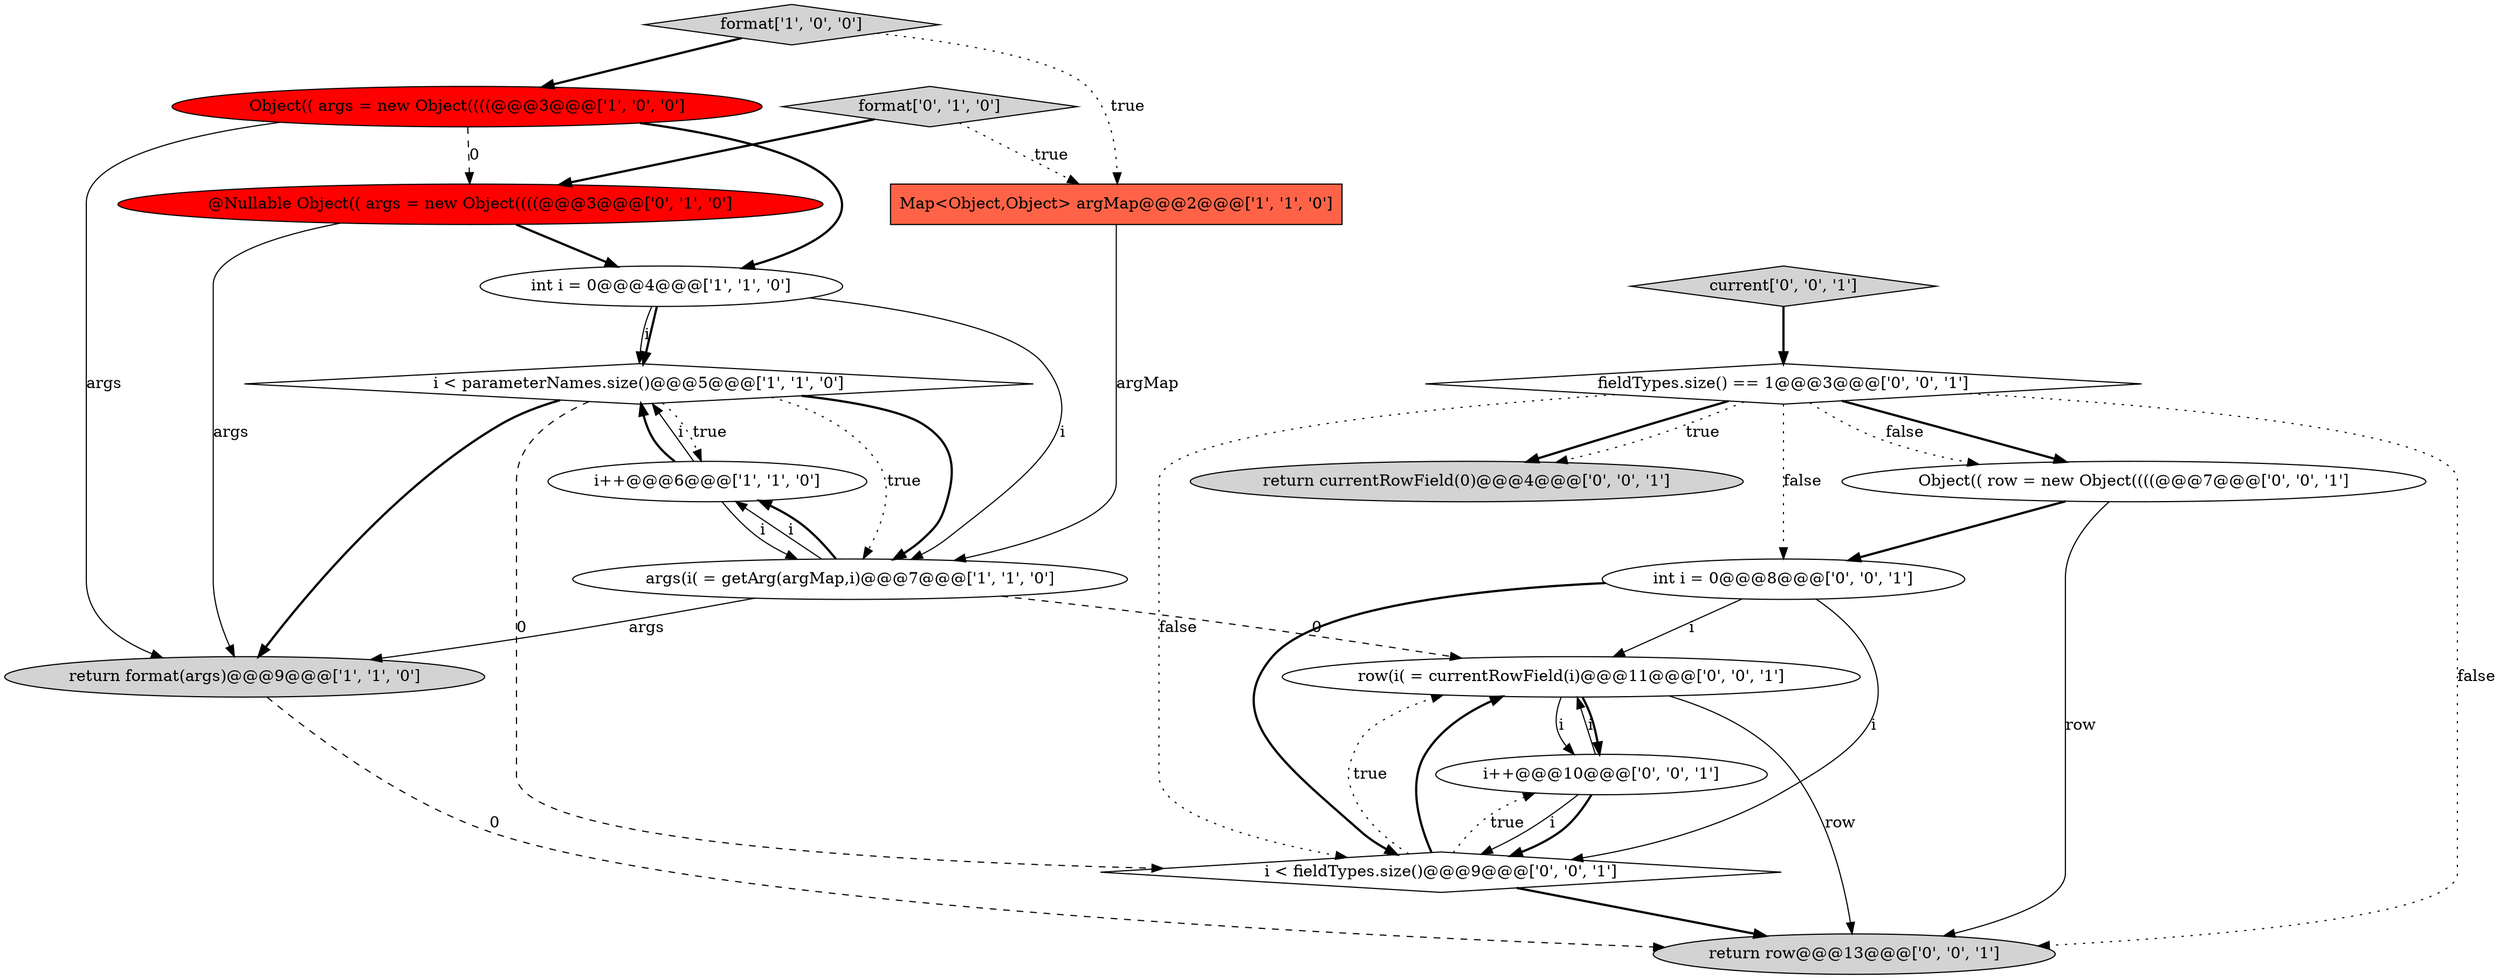 digraph {
13 [style = filled, label = "Object(( row = new Object((((@@@7@@@['0', '0', '1']", fillcolor = white, shape = ellipse image = "AAA0AAABBB3BBB"];
0 [style = filled, label = "Map<Object,Object> argMap@@@2@@@['1', '1', '0']", fillcolor = tomato, shape = box image = "AAA0AAABBB1BBB"];
10 [style = filled, label = "i++@@@10@@@['0', '0', '1']", fillcolor = white, shape = ellipse image = "AAA0AAABBB3BBB"];
17 [style = filled, label = "current['0', '0', '1']", fillcolor = lightgray, shape = diamond image = "AAA0AAABBB3BBB"];
8 [style = filled, label = "@Nullable Object(( args = new Object((((@@@3@@@['0', '1', '0']", fillcolor = red, shape = ellipse image = "AAA1AAABBB2BBB"];
9 [style = filled, label = "format['0', '1', '0']", fillcolor = lightgray, shape = diamond image = "AAA0AAABBB2BBB"];
7 [style = filled, label = "return format(args)@@@9@@@['1', '1', '0']", fillcolor = lightgray, shape = ellipse image = "AAA0AAABBB1BBB"];
1 [style = filled, label = "int i = 0@@@4@@@['1', '1', '0']", fillcolor = white, shape = ellipse image = "AAA0AAABBB1BBB"];
14 [style = filled, label = "row(i( = currentRowField(i)@@@11@@@['0', '0', '1']", fillcolor = white, shape = ellipse image = "AAA0AAABBB3BBB"];
3 [style = filled, label = "i < parameterNames.size()@@@5@@@['1', '1', '0']", fillcolor = white, shape = diamond image = "AAA0AAABBB1BBB"];
16 [style = filled, label = "i < fieldTypes.size()@@@9@@@['0', '0', '1']", fillcolor = white, shape = diamond image = "AAA0AAABBB3BBB"];
15 [style = filled, label = "fieldTypes.size() == 1@@@3@@@['0', '0', '1']", fillcolor = white, shape = diamond image = "AAA0AAABBB3BBB"];
2 [style = filled, label = "Object(( args = new Object((((@@@3@@@['1', '0', '0']", fillcolor = red, shape = ellipse image = "AAA1AAABBB1BBB"];
18 [style = filled, label = "int i = 0@@@8@@@['0', '0', '1']", fillcolor = white, shape = ellipse image = "AAA0AAABBB3BBB"];
5 [style = filled, label = "i++@@@6@@@['1', '1', '0']", fillcolor = white, shape = ellipse image = "AAA0AAABBB1BBB"];
6 [style = filled, label = "args(i( = getArg(argMap,i)@@@7@@@['1', '1', '0']", fillcolor = white, shape = ellipse image = "AAA0AAABBB1BBB"];
11 [style = filled, label = "return currentRowField(0)@@@4@@@['0', '0', '1']", fillcolor = lightgray, shape = ellipse image = "AAA0AAABBB3BBB"];
4 [style = filled, label = "format['1', '0', '0']", fillcolor = lightgray, shape = diamond image = "AAA0AAABBB1BBB"];
12 [style = filled, label = "return row@@@13@@@['0', '0', '1']", fillcolor = lightgray, shape = ellipse image = "AAA0AAABBB3BBB"];
5->3 [style = bold, label=""];
15->13 [style = bold, label=""];
9->0 [style = dotted, label="true"];
1->6 [style = solid, label="i"];
5->3 [style = solid, label="i"];
6->5 [style = solid, label="i"];
18->16 [style = solid, label="i"];
2->1 [style = bold, label=""];
4->0 [style = dotted, label="true"];
1->3 [style = bold, label=""];
14->10 [style = bold, label=""];
3->6 [style = bold, label=""];
14->10 [style = solid, label="i"];
6->7 [style = solid, label="args"];
15->16 [style = dotted, label="false"];
4->2 [style = bold, label=""];
6->14 [style = dashed, label="0"];
3->6 [style = dotted, label="true"];
9->8 [style = bold, label=""];
0->6 [style = solid, label="argMap"];
2->8 [style = dashed, label="0"];
16->10 [style = dotted, label="true"];
8->7 [style = solid, label="args"];
8->1 [style = bold, label=""];
6->5 [style = bold, label=""];
3->5 [style = dotted, label="true"];
10->16 [style = solid, label="i"];
15->11 [style = bold, label=""];
18->14 [style = solid, label="i"];
10->16 [style = bold, label=""];
3->7 [style = bold, label=""];
16->14 [style = dotted, label="true"];
15->12 [style = dotted, label="false"];
17->15 [style = bold, label=""];
15->11 [style = dotted, label="true"];
7->12 [style = dashed, label="0"];
2->7 [style = solid, label="args"];
16->14 [style = bold, label=""];
15->18 [style = dotted, label="false"];
15->13 [style = dotted, label="false"];
13->12 [style = solid, label="row"];
1->3 [style = solid, label="i"];
10->14 [style = solid, label="i"];
5->6 [style = solid, label="i"];
16->12 [style = bold, label=""];
3->16 [style = dashed, label="0"];
13->18 [style = bold, label=""];
14->12 [style = solid, label="row"];
18->16 [style = bold, label=""];
}
